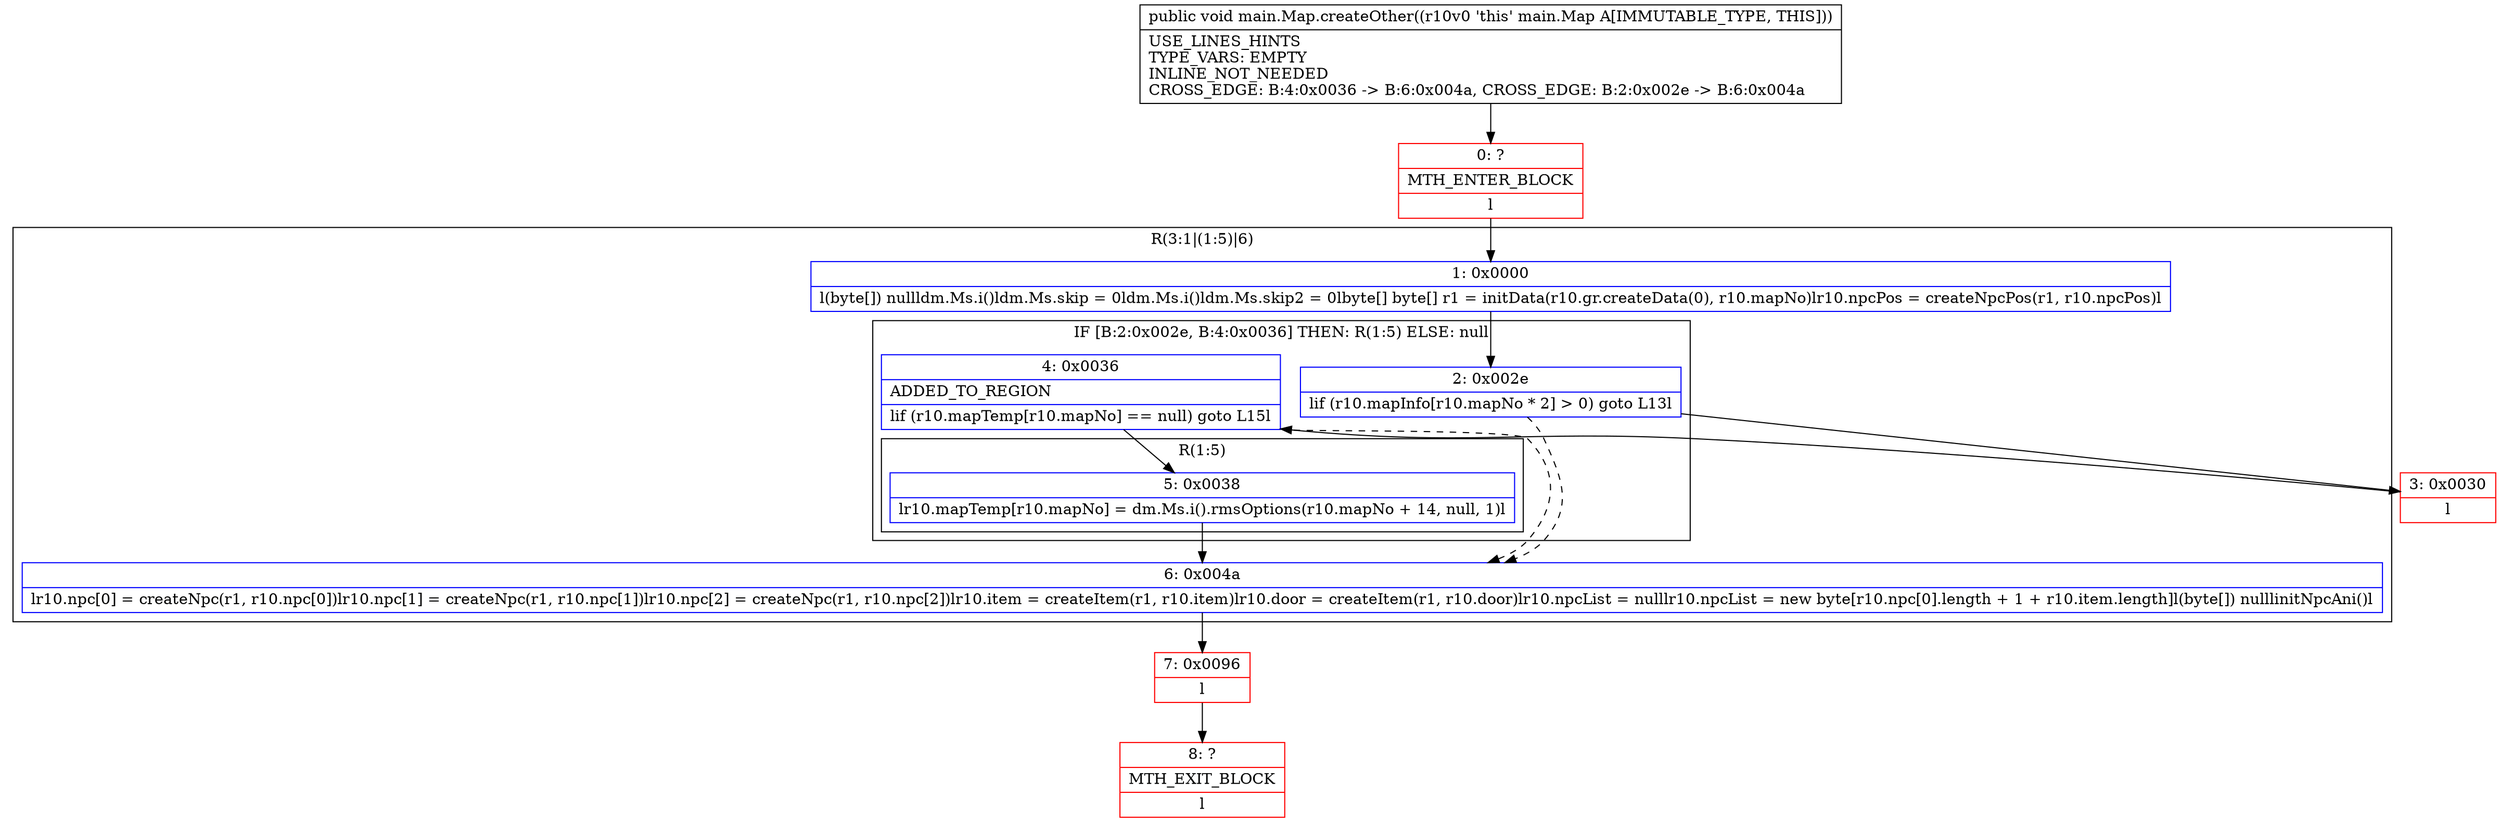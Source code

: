 digraph "CFG formain.Map.createOther()V" {
subgraph cluster_Region_1395958424 {
label = "R(3:1|(1:5)|6)";
node [shape=record,color=blue];
Node_1 [shape=record,label="{1\:\ 0x0000|l(byte[]) nullldm.Ms.i()ldm.Ms.skip = 0ldm.Ms.i()ldm.Ms.skip2 = 0lbyte[] byte[] r1 = initData(r10.gr.createData(0), r10.mapNo)lr10.npcPos = createNpcPos(r1, r10.npcPos)l}"];
subgraph cluster_IfRegion_1211824012 {
label = "IF [B:2:0x002e, B:4:0x0036] THEN: R(1:5) ELSE: null";
node [shape=record,color=blue];
Node_2 [shape=record,label="{2\:\ 0x002e|lif (r10.mapInfo[r10.mapNo * 2] \> 0) goto L13l}"];
Node_4 [shape=record,label="{4\:\ 0x0036|ADDED_TO_REGION\l|lif (r10.mapTemp[r10.mapNo] == null) goto L15l}"];
subgraph cluster_Region_2016684391 {
label = "R(1:5)";
node [shape=record,color=blue];
Node_5 [shape=record,label="{5\:\ 0x0038|lr10.mapTemp[r10.mapNo] = dm.Ms.i().rmsOptions(r10.mapNo + 14, null, 1)l}"];
}
}
Node_6 [shape=record,label="{6\:\ 0x004a|lr10.npc[0] = createNpc(r1, r10.npc[0])lr10.npc[1] = createNpc(r1, r10.npc[1])lr10.npc[2] = createNpc(r1, r10.npc[2])lr10.item = createItem(r1, r10.item)lr10.door = createItem(r1, r10.door)lr10.npcList = nulllr10.npcList = new byte[r10.npc[0].length + 1 + r10.item.length]l(byte[]) nulllinitNpcAni()l}"];
}
Node_0 [shape=record,color=red,label="{0\:\ ?|MTH_ENTER_BLOCK\l|l}"];
Node_3 [shape=record,color=red,label="{3\:\ 0x0030|l}"];
Node_7 [shape=record,color=red,label="{7\:\ 0x0096|l}"];
Node_8 [shape=record,color=red,label="{8\:\ ?|MTH_EXIT_BLOCK\l|l}"];
MethodNode[shape=record,label="{public void main.Map.createOther((r10v0 'this' main.Map A[IMMUTABLE_TYPE, THIS]))  | USE_LINES_HINTS\lTYPE_VARS: EMPTY\lINLINE_NOT_NEEDED\lCROSS_EDGE: B:4:0x0036 \-\> B:6:0x004a, CROSS_EDGE: B:2:0x002e \-\> B:6:0x004a\l}"];
MethodNode -> Node_0;
Node_1 -> Node_2;
Node_2 -> Node_3;
Node_2 -> Node_6[style=dashed];
Node_4 -> Node_5;
Node_4 -> Node_6[style=dashed];
Node_5 -> Node_6;
Node_6 -> Node_7;
Node_0 -> Node_1;
Node_3 -> Node_4;
Node_7 -> Node_8;
}

